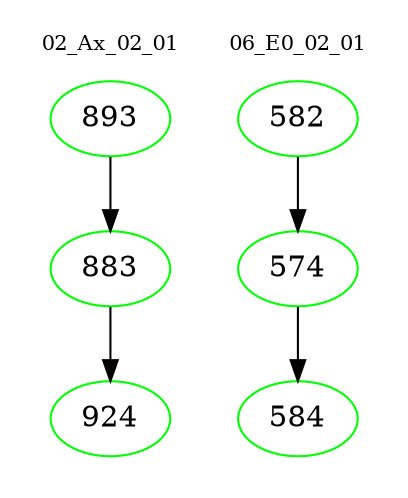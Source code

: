 digraph{
subgraph cluster_0 {
color = white
label = "02_Ax_02_01";
fontsize=10;
T0_893 [label="893", color="green"]
T0_893 -> T0_883 [color="black"]
T0_883 [label="883", color="green"]
T0_883 -> T0_924 [color="black"]
T0_924 [label="924", color="green"]
}
subgraph cluster_1 {
color = white
label = "06_E0_02_01";
fontsize=10;
T1_582 [label="582", color="green"]
T1_582 -> T1_574 [color="black"]
T1_574 [label="574", color="green"]
T1_574 -> T1_584 [color="black"]
T1_584 [label="584", color="green"]
}
}
